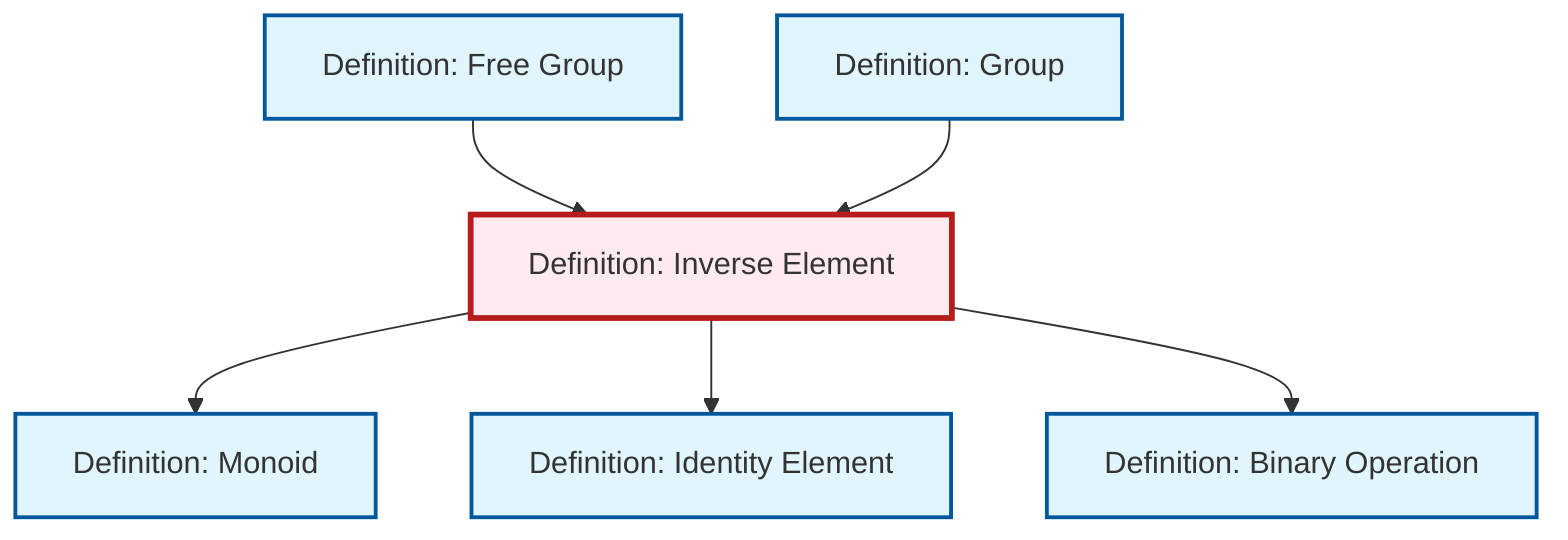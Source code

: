 graph TD
    classDef definition fill:#e1f5fe,stroke:#01579b,stroke-width:2px
    classDef theorem fill:#f3e5f5,stroke:#4a148c,stroke-width:2px
    classDef axiom fill:#fff3e0,stroke:#e65100,stroke-width:2px
    classDef example fill:#e8f5e9,stroke:#1b5e20,stroke-width:2px
    classDef current fill:#ffebee,stroke:#b71c1c,stroke-width:3px
    def-monoid["Definition: Monoid"]:::definition
    def-binary-operation["Definition: Binary Operation"]:::definition
    def-identity-element["Definition: Identity Element"]:::definition
    def-group["Definition: Group"]:::definition
    def-free-group["Definition: Free Group"]:::definition
    def-inverse-element["Definition: Inverse Element"]:::definition
    def-free-group --> def-inverse-element
    def-group --> def-inverse-element
    def-inverse-element --> def-monoid
    def-inverse-element --> def-identity-element
    def-inverse-element --> def-binary-operation
    class def-inverse-element current